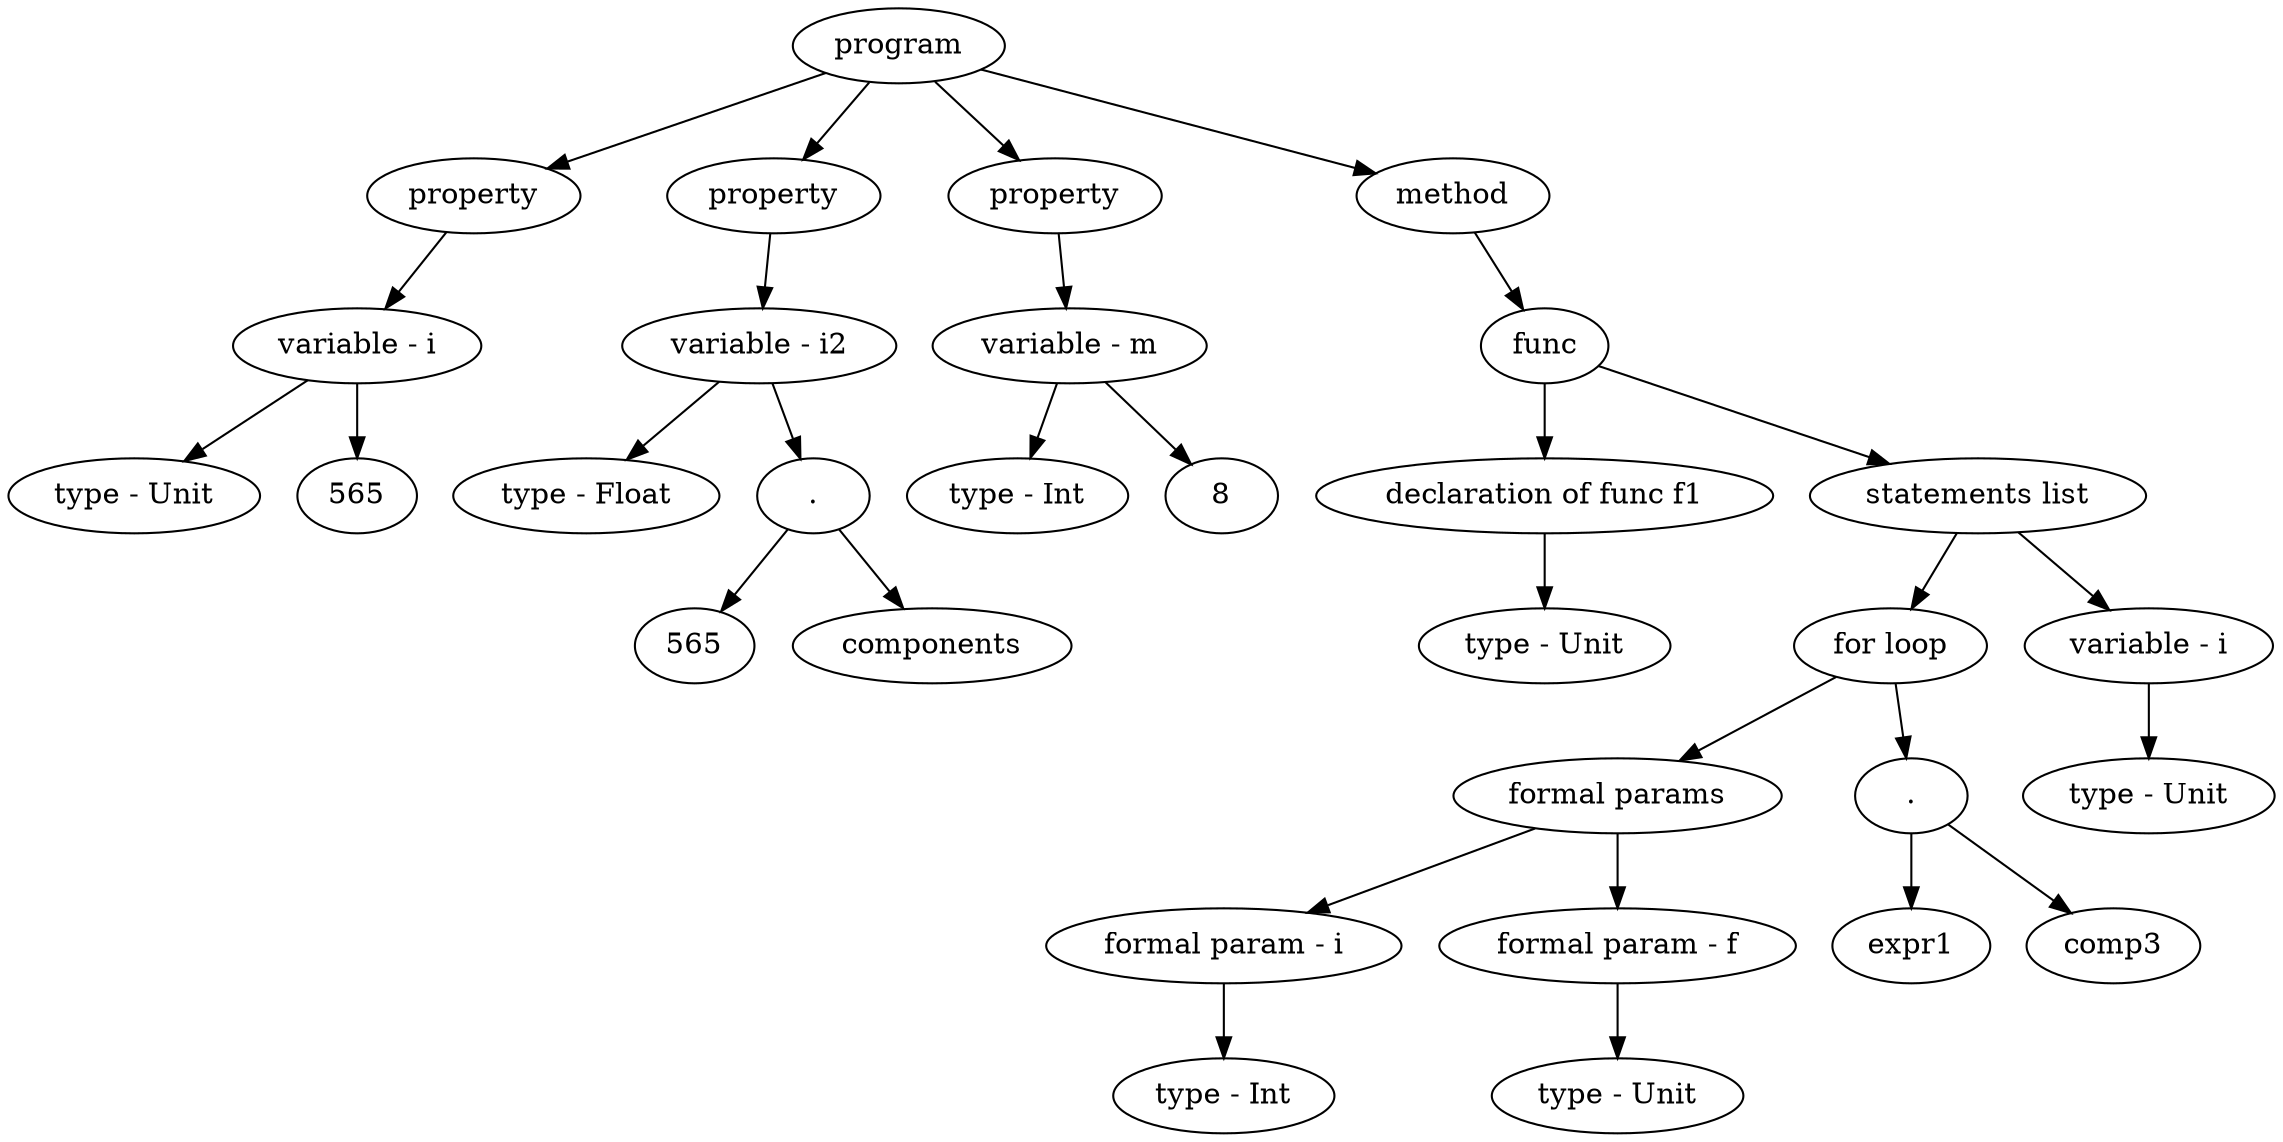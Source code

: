 digraph G {
Id012F0440 [label="program"]
Id012F0440->Id012F05C8
Id012F05C8 [label="property"]
Id012F05C8->Id012EBDF8
Id012EBDF8 [label="variable - i"]
Id012EBDF8->Id012F04E8
Id012F04E8 [label="type - Unit"]
Id012EBDF8->Id012EBD70
Id012EBD70 [label="565"]
Id012F0440->Id012F00F8
Id012F00F8 [label="property"]
Id012F00F8->Id012EBEA8
Id012EBEA8 [label="variable - i2"]
Id012EBEA8->Id012F0018
Id012F0018 [label="type - Float"]
Id012EBEA8->Id012F58A0
Id012F58A0 [label="."]
Id012F58A0->Id012F5818
Id012F5818 [label="565"]
Id012F58A0->Id012F0210
Id012F0210 [label="components"]
Id012F0440->Id012F02B8
Id012F02B8 [label="property"]
Id012F02B8->Id012F5A50
Id012F5A50 [label="variable - m"]
Id012F5A50->Id012F0558
Id012F0558 [label="type - Int"]
Id012F5A50->Id012F59C8
Id012F59C8 [label="8"]
Id012F0440->Id012F0750
Id012F0750 [label="method"]
Id012F0750->Id012F0718
Id012F0718 [label="func"]
Id012F0718->Id012EFFE0
Id012EFFE0 [label="declaration of func f1"]
Id012EFFE0->Id012F0248
Id012F0248 [label="type - Unit"]
Id012F0718->Id012F0408
Id012F0408 [label="statements list"]
Id012F0408->Id012F5CA0
Id012F5CA0 [label="for loop"]
Id012F5CA0->Id012F02F0
Id012F02F0 [label="formal params"]
Id012F02F0->Id012F00C0
Id012F00C0 [label="formal param - i"]
Id012F00C0->Id012F0088
Id012F0088 [label="type - Int"]
Id012F02F0->Id012F0360
Id012F0360 [label="formal param - f"]
Id012F0360->Id012F0398
Id012F0398 [label="type - Unit"]
Id012F5CA0->Id012F5C18
Id012F5C18 [label="."]
Id012F5C18->Id012F5B90
Id012F5B90 [label="expr1"]
Id012F5C18->Id012F0130
Id012F0130 [label="comp3"]
Id012F0408->Id012F6518
Id012F6518 [label="variable - i"]
Id012F6518->Id012F04B0
Id012F04B0 [label="type - Unit"]

}